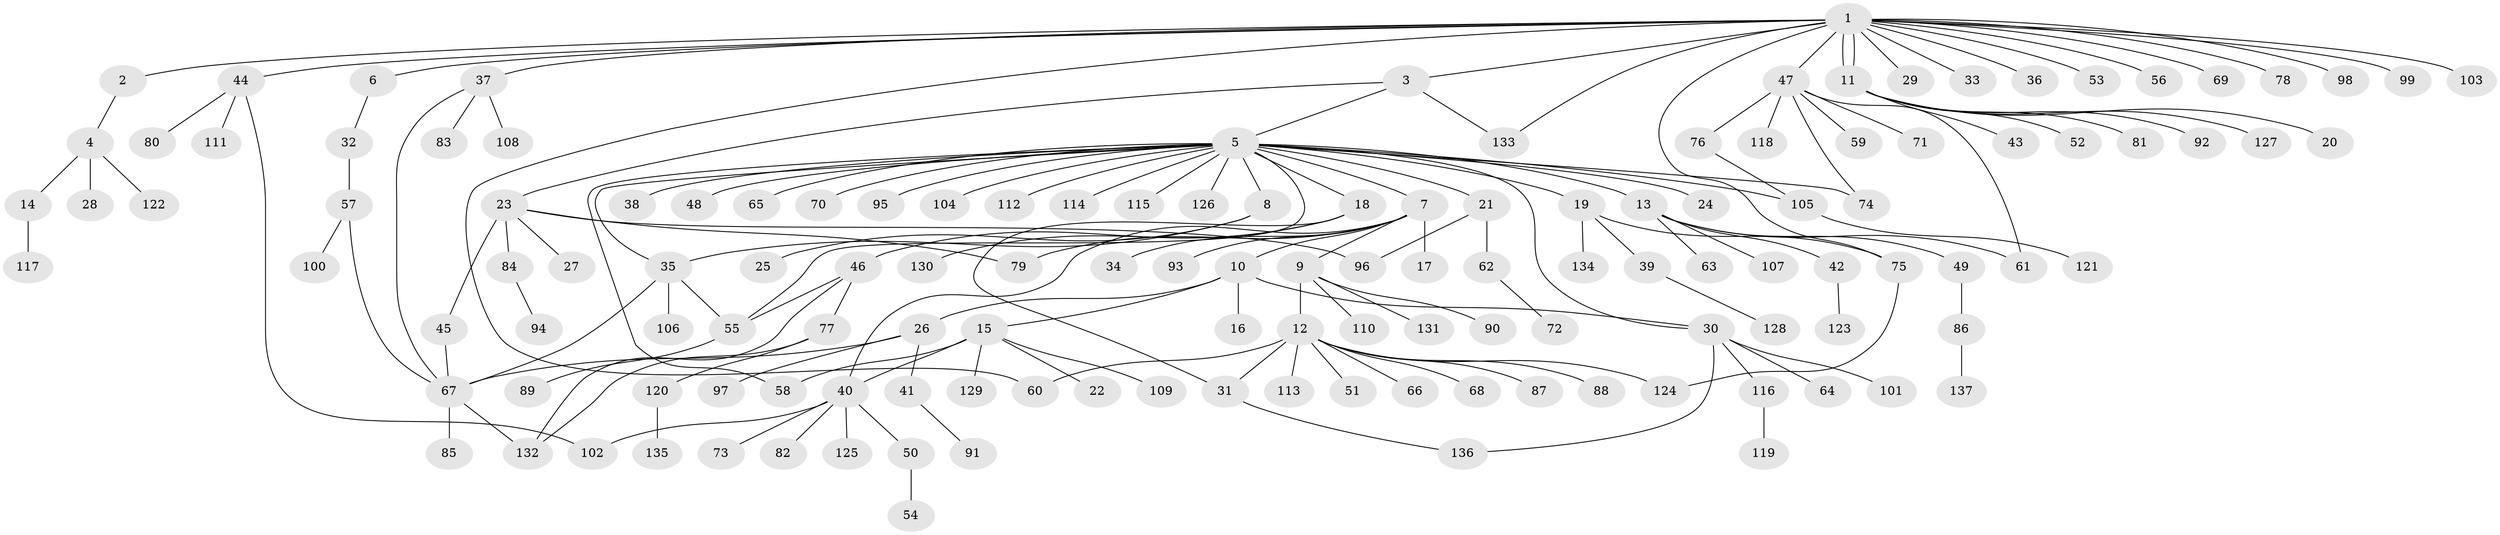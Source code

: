 // coarse degree distribution, {1: 0.8536585365853658, 17: 0.024390243902439025, 7: 0.024390243902439025, 13: 0.024390243902439025, 2: 0.04878048780487805, 12: 0.024390243902439025}
// Generated by graph-tools (version 1.1) at 2025/51/03/04/25 21:51:18]
// undirected, 137 vertices, 161 edges
graph export_dot {
graph [start="1"]
  node [color=gray90,style=filled];
  1;
  2;
  3;
  4;
  5;
  6;
  7;
  8;
  9;
  10;
  11;
  12;
  13;
  14;
  15;
  16;
  17;
  18;
  19;
  20;
  21;
  22;
  23;
  24;
  25;
  26;
  27;
  28;
  29;
  30;
  31;
  32;
  33;
  34;
  35;
  36;
  37;
  38;
  39;
  40;
  41;
  42;
  43;
  44;
  45;
  46;
  47;
  48;
  49;
  50;
  51;
  52;
  53;
  54;
  55;
  56;
  57;
  58;
  59;
  60;
  61;
  62;
  63;
  64;
  65;
  66;
  67;
  68;
  69;
  70;
  71;
  72;
  73;
  74;
  75;
  76;
  77;
  78;
  79;
  80;
  81;
  82;
  83;
  84;
  85;
  86;
  87;
  88;
  89;
  90;
  91;
  92;
  93;
  94;
  95;
  96;
  97;
  98;
  99;
  100;
  101;
  102;
  103;
  104;
  105;
  106;
  107;
  108;
  109;
  110;
  111;
  112;
  113;
  114;
  115;
  116;
  117;
  118;
  119;
  120;
  121;
  122;
  123;
  124;
  125;
  126;
  127;
  128;
  129;
  130;
  131;
  132;
  133;
  134;
  135;
  136;
  137;
  1 -- 2;
  1 -- 3;
  1 -- 6;
  1 -- 11;
  1 -- 11;
  1 -- 29;
  1 -- 33;
  1 -- 36;
  1 -- 37;
  1 -- 44;
  1 -- 47;
  1 -- 53;
  1 -- 56;
  1 -- 60;
  1 -- 69;
  1 -- 75;
  1 -- 78;
  1 -- 98;
  1 -- 99;
  1 -- 103;
  1 -- 133;
  2 -- 4;
  3 -- 5;
  3 -- 23;
  3 -- 133;
  4 -- 14;
  4 -- 28;
  4 -- 122;
  5 -- 7;
  5 -- 8;
  5 -- 13;
  5 -- 18;
  5 -- 19;
  5 -- 21;
  5 -- 24;
  5 -- 30;
  5 -- 35;
  5 -- 38;
  5 -- 48;
  5 -- 55;
  5 -- 58;
  5 -- 65;
  5 -- 70;
  5 -- 74;
  5 -- 95;
  5 -- 104;
  5 -- 105;
  5 -- 112;
  5 -- 114;
  5 -- 115;
  5 -- 126;
  6 -- 32;
  7 -- 9;
  7 -- 10;
  7 -- 17;
  7 -- 34;
  7 -- 40;
  7 -- 79;
  7 -- 93;
  8 -- 25;
  8 -- 35;
  9 -- 12;
  9 -- 90;
  9 -- 110;
  9 -- 131;
  10 -- 15;
  10 -- 16;
  10 -- 26;
  10 -- 30;
  11 -- 20;
  11 -- 43;
  11 -- 52;
  11 -- 81;
  11 -- 92;
  11 -- 127;
  12 -- 31;
  12 -- 51;
  12 -- 60;
  12 -- 66;
  12 -- 68;
  12 -- 87;
  12 -- 88;
  12 -- 113;
  12 -- 124;
  13 -- 42;
  13 -- 49;
  13 -- 61;
  13 -- 63;
  13 -- 107;
  14 -- 117;
  15 -- 22;
  15 -- 40;
  15 -- 58;
  15 -- 109;
  15 -- 129;
  18 -- 31;
  18 -- 46;
  18 -- 130;
  19 -- 39;
  19 -- 75;
  19 -- 134;
  21 -- 62;
  21 -- 96;
  23 -- 27;
  23 -- 45;
  23 -- 79;
  23 -- 84;
  23 -- 96;
  26 -- 41;
  26 -- 67;
  26 -- 97;
  30 -- 64;
  30 -- 101;
  30 -- 116;
  30 -- 136;
  31 -- 136;
  32 -- 57;
  35 -- 55;
  35 -- 67;
  35 -- 106;
  37 -- 67;
  37 -- 83;
  37 -- 108;
  39 -- 128;
  40 -- 50;
  40 -- 73;
  40 -- 82;
  40 -- 102;
  40 -- 125;
  41 -- 91;
  42 -- 123;
  44 -- 80;
  44 -- 102;
  44 -- 111;
  45 -- 67;
  46 -- 55;
  46 -- 77;
  46 -- 132;
  47 -- 59;
  47 -- 61;
  47 -- 71;
  47 -- 74;
  47 -- 76;
  47 -- 118;
  49 -- 86;
  50 -- 54;
  55 -- 89;
  57 -- 67;
  57 -- 100;
  62 -- 72;
  67 -- 85;
  67 -- 132;
  75 -- 124;
  76 -- 105;
  77 -- 120;
  77 -- 132;
  84 -- 94;
  86 -- 137;
  105 -- 121;
  116 -- 119;
  120 -- 135;
}
